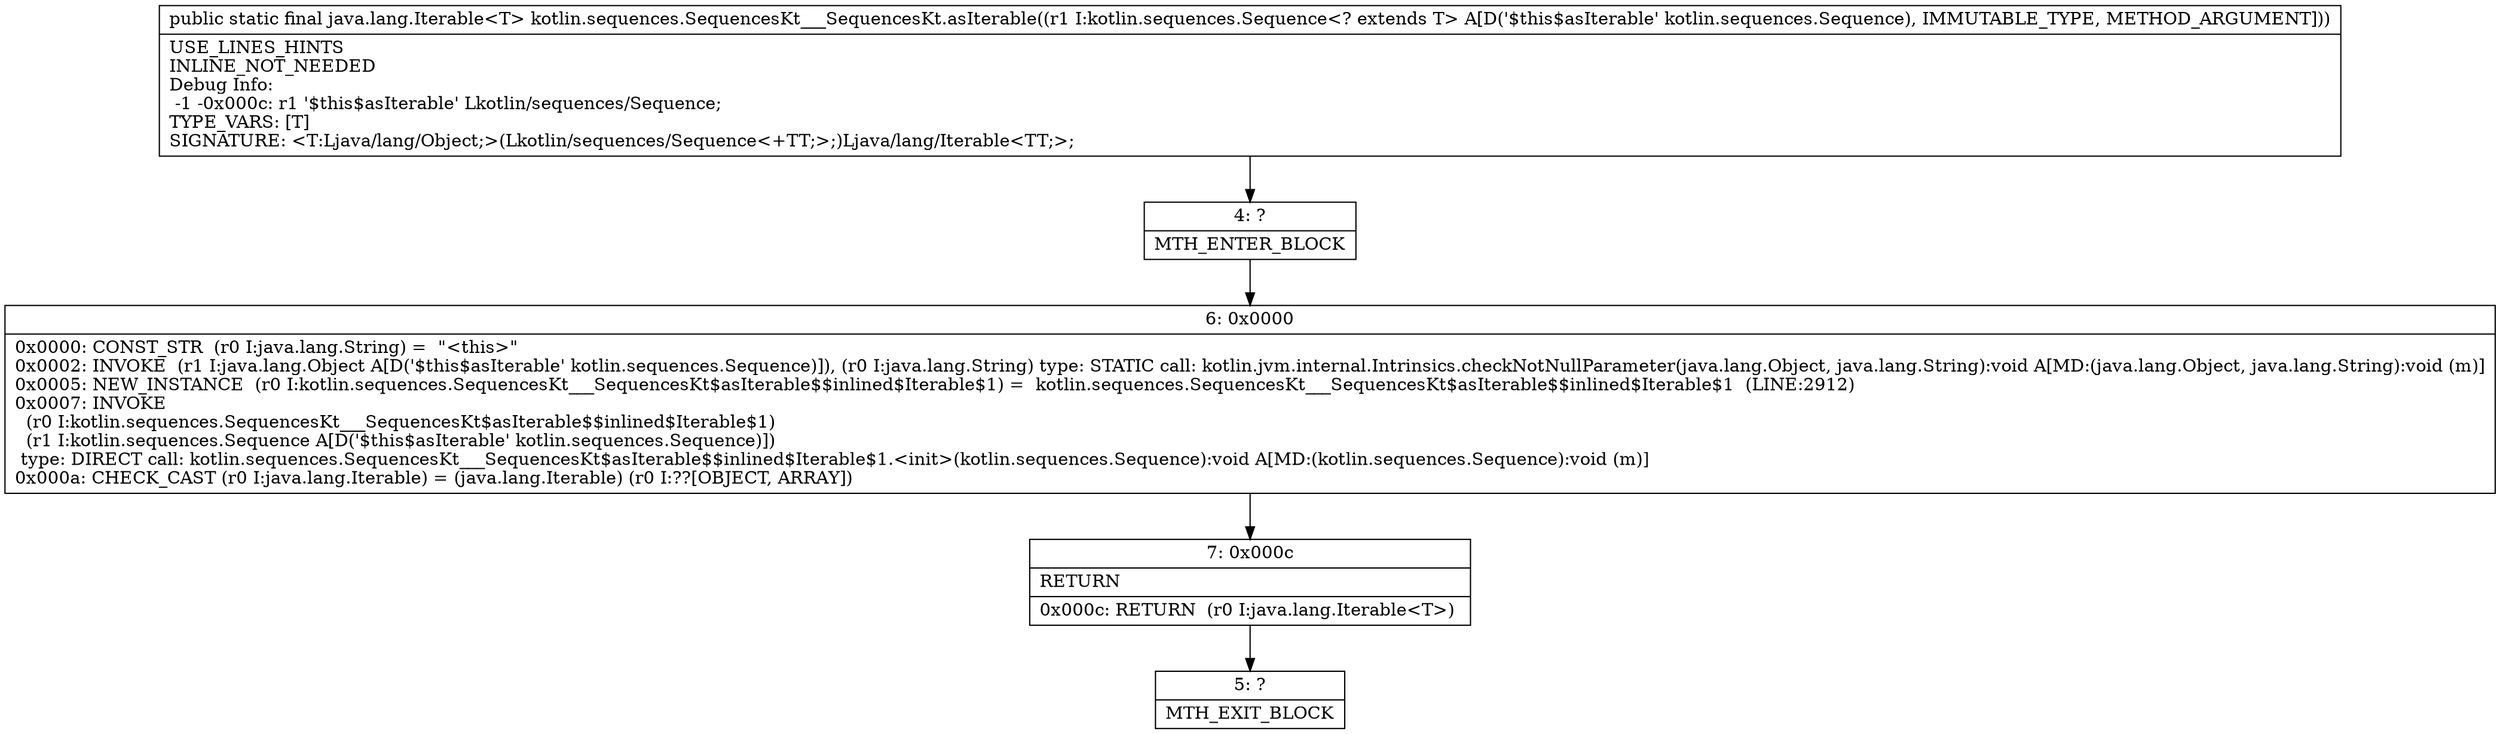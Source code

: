 digraph "CFG forkotlin.sequences.SequencesKt___SequencesKt.asIterable(Lkotlin\/sequences\/Sequence;)Ljava\/lang\/Iterable;" {
Node_4 [shape=record,label="{4\:\ ?|MTH_ENTER_BLOCK\l}"];
Node_6 [shape=record,label="{6\:\ 0x0000|0x0000: CONST_STR  (r0 I:java.lang.String) =  \"\<this\>\" \l0x0002: INVOKE  (r1 I:java.lang.Object A[D('$this$asIterable' kotlin.sequences.Sequence)]), (r0 I:java.lang.String) type: STATIC call: kotlin.jvm.internal.Intrinsics.checkNotNullParameter(java.lang.Object, java.lang.String):void A[MD:(java.lang.Object, java.lang.String):void (m)]\l0x0005: NEW_INSTANCE  (r0 I:kotlin.sequences.SequencesKt___SequencesKt$asIterable$$inlined$Iterable$1) =  kotlin.sequences.SequencesKt___SequencesKt$asIterable$$inlined$Iterable$1  (LINE:2912)\l0x0007: INVOKE  \l  (r0 I:kotlin.sequences.SequencesKt___SequencesKt$asIterable$$inlined$Iterable$1)\l  (r1 I:kotlin.sequences.Sequence A[D('$this$asIterable' kotlin.sequences.Sequence)])\l type: DIRECT call: kotlin.sequences.SequencesKt___SequencesKt$asIterable$$inlined$Iterable$1.\<init\>(kotlin.sequences.Sequence):void A[MD:(kotlin.sequences.Sequence):void (m)]\l0x000a: CHECK_CAST (r0 I:java.lang.Iterable) = (java.lang.Iterable) (r0 I:??[OBJECT, ARRAY]) \l}"];
Node_7 [shape=record,label="{7\:\ 0x000c|RETURN\l|0x000c: RETURN  (r0 I:java.lang.Iterable\<T\>) \l}"];
Node_5 [shape=record,label="{5\:\ ?|MTH_EXIT_BLOCK\l}"];
MethodNode[shape=record,label="{public static final java.lang.Iterable\<T\> kotlin.sequences.SequencesKt___SequencesKt.asIterable((r1 I:kotlin.sequences.Sequence\<? extends T\> A[D('$this$asIterable' kotlin.sequences.Sequence), IMMUTABLE_TYPE, METHOD_ARGUMENT]))  | USE_LINES_HINTS\lINLINE_NOT_NEEDED\lDebug Info:\l  \-1 \-0x000c: r1 '$this$asIterable' Lkotlin\/sequences\/Sequence;\lTYPE_VARS: [T]\lSIGNATURE: \<T:Ljava\/lang\/Object;\>(Lkotlin\/sequences\/Sequence\<+TT;\>;)Ljava\/lang\/Iterable\<TT;\>;\l}"];
MethodNode -> Node_4;Node_4 -> Node_6;
Node_6 -> Node_7;
Node_7 -> Node_5;
}

